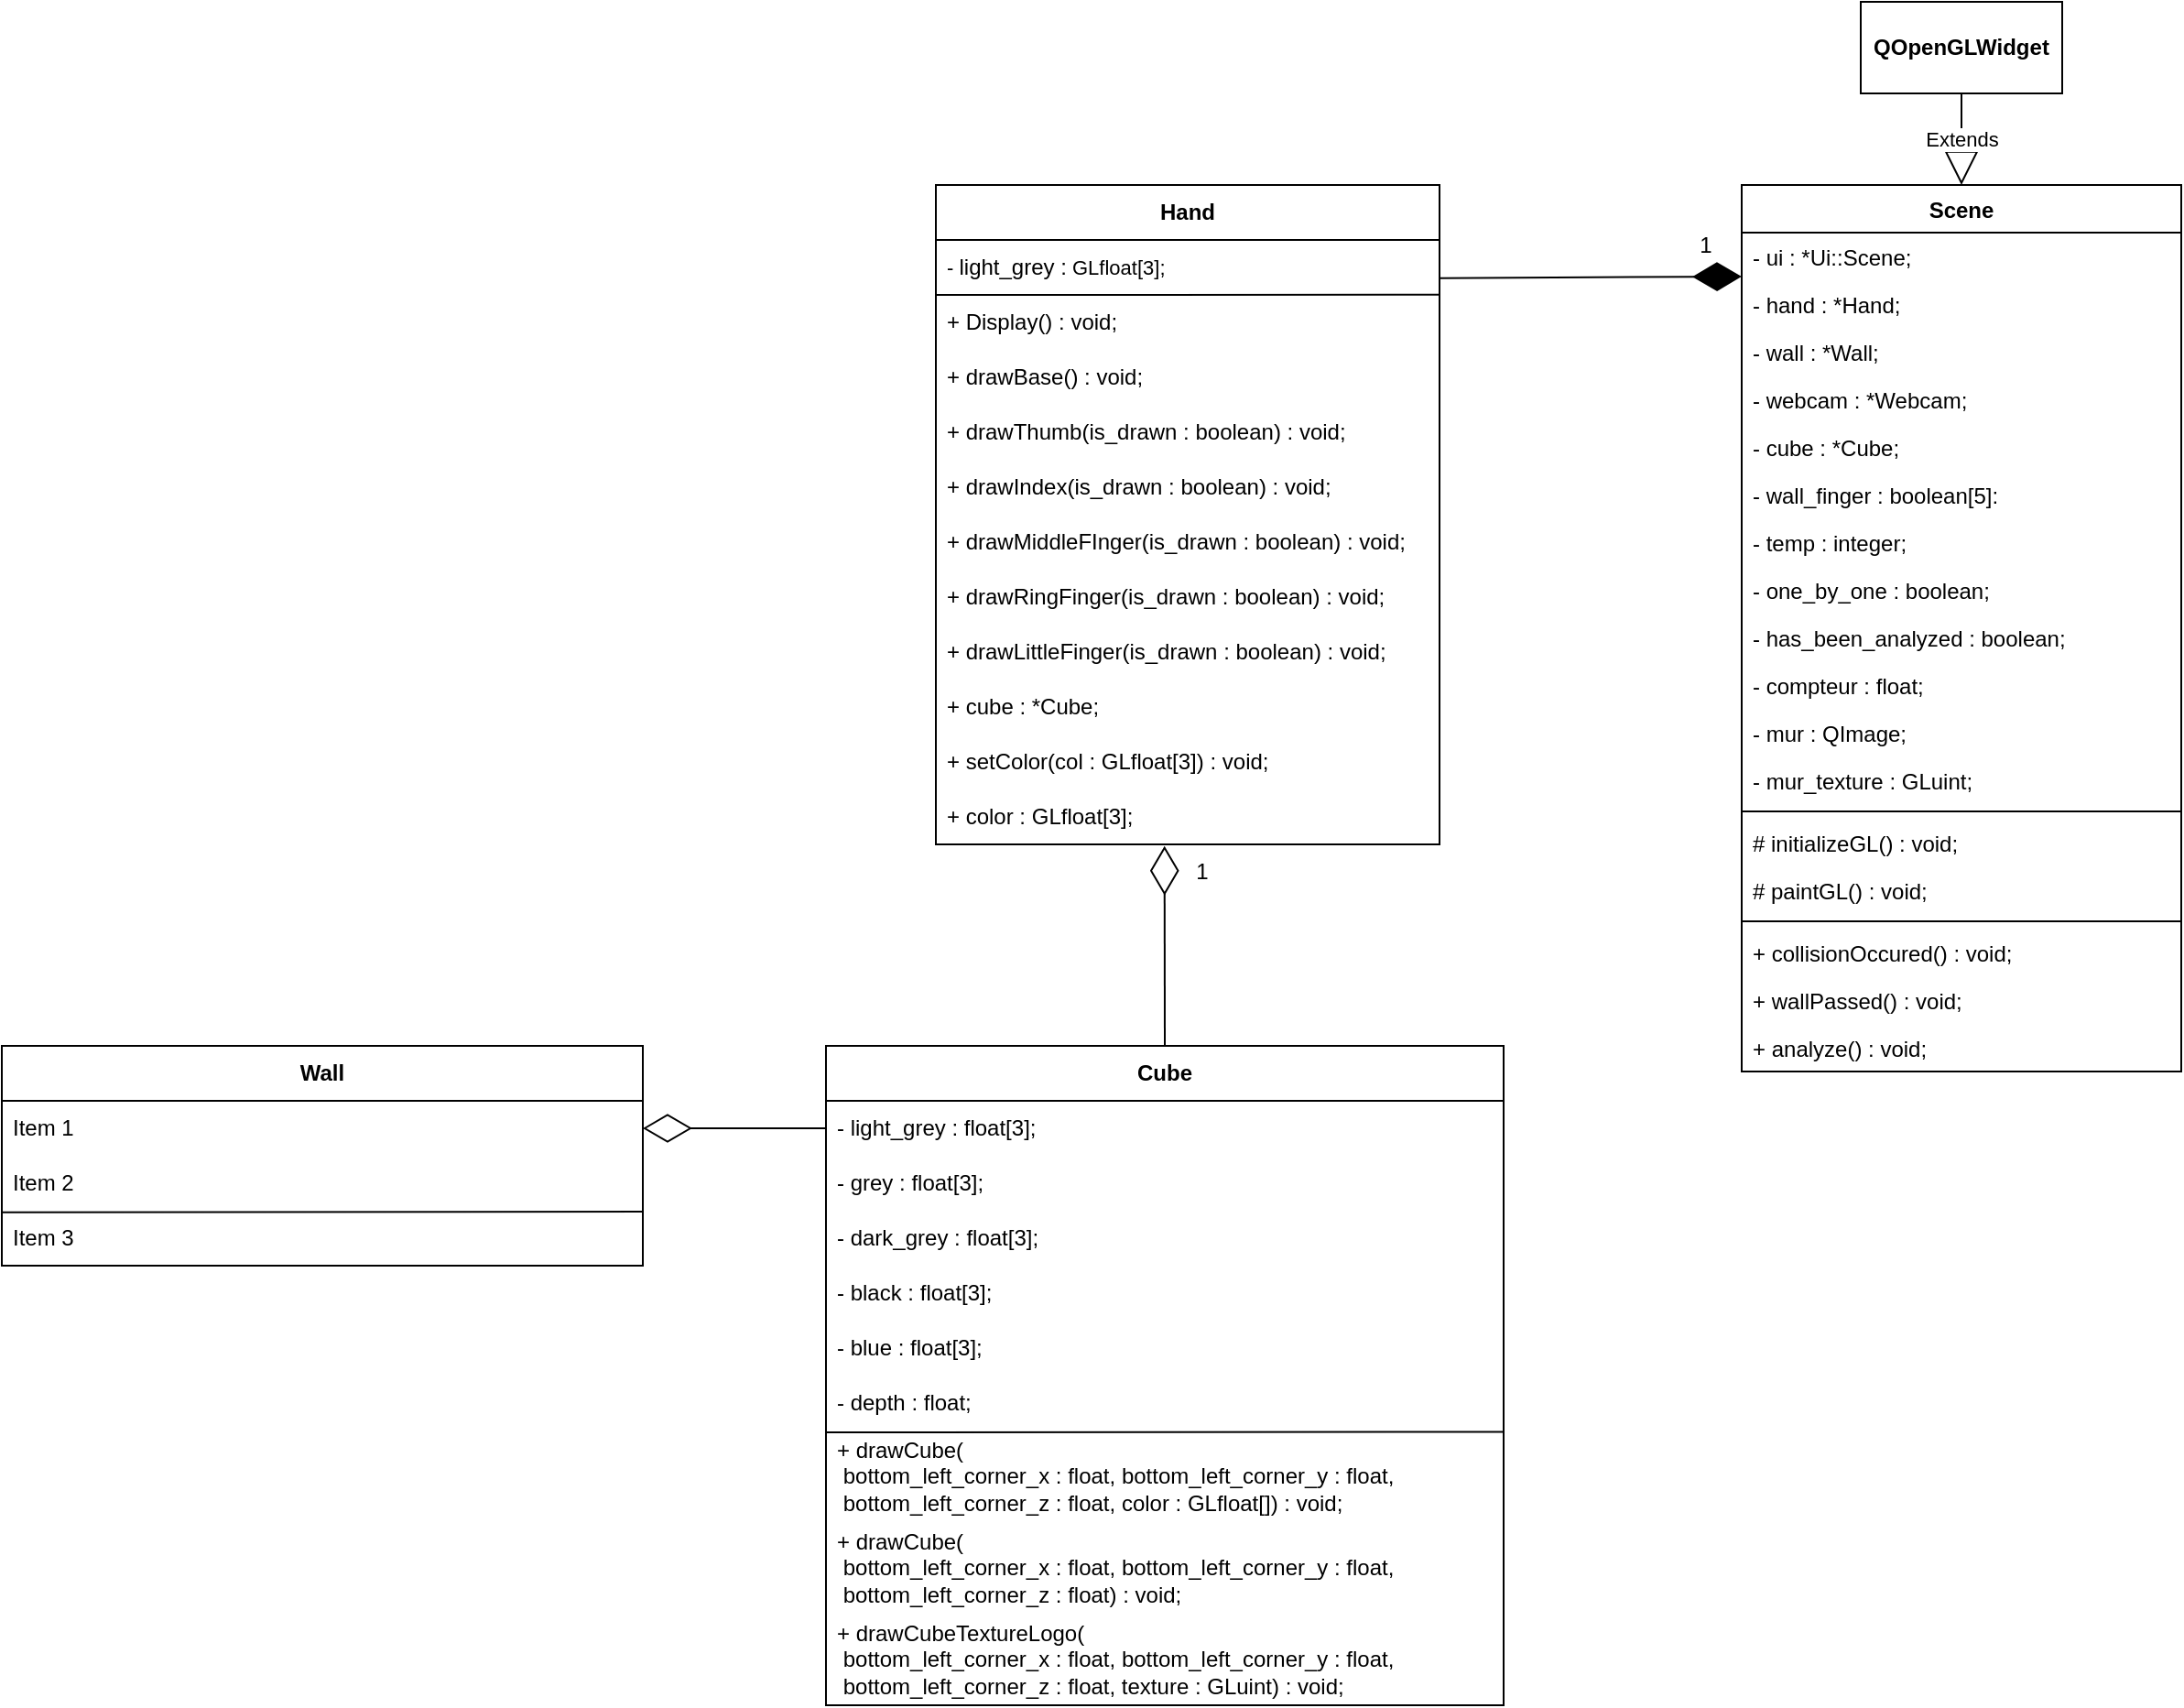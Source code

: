 <mxfile version="21.2.8" type="device">
  <diagram id="C5RBs43oDa-KdzZeNtuy" name="Page-1">
    <mxGraphModel dx="2206" dy="1976" grid="1" gridSize="10" guides="1" tooltips="1" connect="1" arrows="1" fold="1" page="1" pageScale="1" pageWidth="827" pageHeight="1169" math="0" shadow="0">
      <root>
        <mxCell id="WIyWlLk6GJQsqaUBKTNV-0" />
        <mxCell id="WIyWlLk6GJQsqaUBKTNV-1" parent="WIyWlLk6GJQsqaUBKTNV-0" />
        <mxCell id="sqdQiwpJzlFbT6sFjuYa-8" value="&lt;b&gt;Wall&lt;/b&gt;" style="swimlane;fontStyle=0;childLayout=stackLayout;horizontal=1;startSize=30;horizontalStack=0;resizeParent=1;resizeParentMax=0;resizeLast=0;collapsible=1;marginBottom=0;whiteSpace=wrap;html=1;fontFamily=Helvetica;fontColor=#000000;" parent="WIyWlLk6GJQsqaUBKTNV-1" vertex="1">
          <mxGeometry x="-700" y="120" width="350" height="120" as="geometry" />
        </mxCell>
        <mxCell id="sqdQiwpJzlFbT6sFjuYa-9" value="Item 1" style="text;strokeColor=none;fillColor=none;align=left;verticalAlign=middle;spacingLeft=4;spacingRight=4;overflow=hidden;points=[[0,0.5],[1,0.5]];portConstraint=eastwest;rotatable=0;whiteSpace=wrap;html=1;fontFamily=Helvetica;fontColor=#000000;" parent="sqdQiwpJzlFbT6sFjuYa-8" vertex="1">
          <mxGeometry y="30" width="350" height="30" as="geometry" />
        </mxCell>
        <mxCell id="sqdQiwpJzlFbT6sFjuYa-10" value="Item 2" style="text;strokeColor=none;fillColor=none;align=left;verticalAlign=middle;spacingLeft=4;spacingRight=4;overflow=hidden;points=[[0,0.5],[1,0.5]];portConstraint=eastwest;rotatable=0;whiteSpace=wrap;html=1;fontFamily=Helvetica;fontColor=#000000;" parent="sqdQiwpJzlFbT6sFjuYa-8" vertex="1">
          <mxGeometry y="60" width="350" height="30" as="geometry" />
        </mxCell>
        <mxCell id="sqdQiwpJzlFbT6sFjuYa-11" value="Item 3" style="text;strokeColor=none;fillColor=none;align=left;verticalAlign=middle;spacingLeft=4;spacingRight=4;overflow=hidden;points=[[0,0.5],[1,0.5]];portConstraint=eastwest;rotatable=0;whiteSpace=wrap;html=1;fontFamily=Helvetica;fontColor=#000000;" parent="sqdQiwpJzlFbT6sFjuYa-8" vertex="1">
          <mxGeometry y="90" width="350" height="30" as="geometry" />
        </mxCell>
        <mxCell id="sqdQiwpJzlFbT6sFjuYa-12" value="" style="endArrow=none;html=1;rounded=0;exitX=0.001;exitY=1.03;exitDx=0;exitDy=0;exitPerimeter=0;entryX=1.001;entryY=0.015;entryDx=0;entryDy=0;entryPerimeter=0;fontFamily=Helvetica;fontColor=#000000;" parent="sqdQiwpJzlFbT6sFjuYa-8" source="sqdQiwpJzlFbT6sFjuYa-10" target="sqdQiwpJzlFbT6sFjuYa-11" edge="1">
          <mxGeometry width="50" height="50" relative="1" as="geometry">
            <mxPoint x="220" y="220" as="sourcePoint" />
            <mxPoint x="270" y="170" as="targetPoint" />
          </mxGeometry>
        </mxCell>
        <mxCell id="sqdQiwpJzlFbT6sFjuYa-13" value="&lt;font&gt;&lt;b&gt;Hand&lt;/b&gt;&lt;/font&gt;" style="swimlane;fontStyle=0;childLayout=stackLayout;horizontal=1;startSize=30;horizontalStack=0;resizeParent=1;resizeParentMax=0;resizeLast=0;collapsible=1;marginBottom=0;whiteSpace=wrap;html=1;fontFamily=Helvetica;fontColor=#000000;" parent="WIyWlLk6GJQsqaUBKTNV-1" vertex="1">
          <mxGeometry x="-190" y="-350" width="275" height="360" as="geometry" />
        </mxCell>
        <mxCell id="sqdQiwpJzlFbT6sFjuYa-14" value="&lt;div&gt;&lt;font style=&quot;&quot;&gt;&lt;span style=&quot;font-size: 11px;&quot;&gt;- &lt;/span&gt;&lt;font style=&quot;font-size: 12px;&quot;&gt;light_grey :&lt;/font&gt;&lt;span style=&quot;font-size: 11px;&quot;&gt; &lt;font&gt;GLfloat[3];&lt;/font&gt;&lt;/span&gt;&lt;/font&gt;&lt;/div&gt;" style="text;strokeColor=none;fillColor=none;align=left;verticalAlign=middle;spacingLeft=4;spacingRight=4;overflow=hidden;points=[[0,0.5],[1,0.5]];portConstraint=eastwest;rotatable=0;whiteSpace=wrap;html=1;fontFamily=Helvetica;fontColor=#000000;" parent="sqdQiwpJzlFbT6sFjuYa-13" vertex="1">
          <mxGeometry y="30" width="275" height="30" as="geometry" />
        </mxCell>
        <mxCell id="Ybg5_mfCKvcVvenesTSS-0" value="" style="endArrow=none;html=1;rounded=0;exitX=0.001;exitY=1.03;exitDx=0;exitDy=0;exitPerimeter=0;fontFamily=Helvetica;entryX=1.001;entryY=-0.004;entryDx=0;entryDy=0;entryPerimeter=0;fontColor=#000000;" edge="1" parent="sqdQiwpJzlFbT6sFjuYa-13" target="sqdQiwpJzlFbT6sFjuYa-16">
          <mxGeometry width="50" height="50" relative="1" as="geometry">
            <mxPoint y="60" as="sourcePoint" />
            <mxPoint x="280" y="60" as="targetPoint" />
          </mxGeometry>
        </mxCell>
        <mxCell id="sqdQiwpJzlFbT6sFjuYa-16" value="+ Display() : &lt;font&gt;void;&lt;/font&gt;" style="text;strokeColor=none;fillColor=none;align=left;verticalAlign=middle;spacingLeft=4;spacingRight=4;overflow=hidden;points=[[0,0.5],[1,0.5]];portConstraint=eastwest;rotatable=0;whiteSpace=wrap;html=1;fontFamily=Helvetica;fontColor=#000000;" parent="sqdQiwpJzlFbT6sFjuYa-13" vertex="1">
          <mxGeometry y="60" width="275" height="30" as="geometry" />
        </mxCell>
        <mxCell id="sqdQiwpJzlFbT6sFjuYa-23" value="+ drawBase() : &lt;font&gt;void;&lt;/font&gt;" style="text;strokeColor=none;fillColor=none;align=left;verticalAlign=middle;spacingLeft=4;spacingRight=4;overflow=hidden;points=[[0,0.5],[1,0.5]];portConstraint=eastwest;rotatable=0;whiteSpace=wrap;html=1;fontFamily=Helvetica;fontColor=#000000;" parent="sqdQiwpJzlFbT6sFjuYa-13" vertex="1">
          <mxGeometry y="90" width="275" height="30" as="geometry" />
        </mxCell>
        <mxCell id="sqdQiwpJzlFbT6sFjuYa-24" value="+ drawThumb(is_drawn : &lt;font&gt;boolean&lt;/font&gt;) : &lt;font&gt;void;&lt;/font&gt;" style="text;strokeColor=none;fillColor=none;align=left;verticalAlign=middle;spacingLeft=4;spacingRight=4;overflow=hidden;points=[[0,0.5],[1,0.5]];portConstraint=eastwest;rotatable=0;whiteSpace=wrap;html=1;fontFamily=Helvetica;fontColor=#000000;" parent="sqdQiwpJzlFbT6sFjuYa-13" vertex="1">
          <mxGeometry y="120" width="275" height="30" as="geometry" />
        </mxCell>
        <mxCell id="sqdQiwpJzlFbT6sFjuYa-25" value="+ drawIndex(is_drawn : &lt;font&gt;boolean&lt;/font&gt;) : &lt;font&gt;void;&lt;/font&gt;" style="text;strokeColor=none;fillColor=none;align=left;verticalAlign=middle;spacingLeft=4;spacingRight=4;overflow=hidden;points=[[0,0.5],[1,0.5]];portConstraint=eastwest;rotatable=0;whiteSpace=wrap;html=1;fontFamily=Helvetica;fontColor=#000000;" parent="sqdQiwpJzlFbT6sFjuYa-13" vertex="1">
          <mxGeometry y="150" width="275" height="30" as="geometry" />
        </mxCell>
        <mxCell id="sqdQiwpJzlFbT6sFjuYa-27" value="+ drawMiddleFInger(is_drawn : &lt;font&gt;boolean&lt;/font&gt;) : &lt;font&gt;void;&lt;/font&gt;" style="text;strokeColor=none;fillColor=none;align=left;verticalAlign=middle;spacingLeft=4;spacingRight=4;overflow=hidden;points=[[0,0.5],[1,0.5]];portConstraint=eastwest;rotatable=0;whiteSpace=wrap;html=1;fontFamily=Helvetica;fontColor=#000000;" parent="sqdQiwpJzlFbT6sFjuYa-13" vertex="1">
          <mxGeometry y="180" width="275" height="30" as="geometry" />
        </mxCell>
        <mxCell id="sqdQiwpJzlFbT6sFjuYa-26" value="+ drawRingFinger(is_drawn : &lt;font&gt;boolean&lt;/font&gt;) : &lt;font&gt;void;&lt;/font&gt;" style="text;strokeColor=none;fillColor=none;align=left;verticalAlign=middle;spacingLeft=4;spacingRight=4;overflow=hidden;points=[[0,0.5],[1,0.5]];portConstraint=eastwest;rotatable=0;whiteSpace=wrap;html=1;fontFamily=Helvetica;fontColor=#000000;" parent="sqdQiwpJzlFbT6sFjuYa-13" vertex="1">
          <mxGeometry y="210" width="275" height="30" as="geometry" />
        </mxCell>
        <mxCell id="sqdQiwpJzlFbT6sFjuYa-28" value="+ drawLittleFinger(is_drawn : &lt;font&gt;boolean&lt;/font&gt;) : &lt;font&gt;void;&lt;/font&gt;" style="text;strokeColor=none;fillColor=none;align=left;verticalAlign=middle;spacingLeft=4;spacingRight=4;overflow=hidden;points=[[0,0.5],[1,0.5]];portConstraint=eastwest;rotatable=0;whiteSpace=wrap;html=1;fontFamily=Helvetica;fontColor=#000000;" parent="sqdQiwpJzlFbT6sFjuYa-13" vertex="1">
          <mxGeometry y="240" width="275" height="30" as="geometry" />
        </mxCell>
        <mxCell id="sqdQiwpJzlFbT6sFjuYa-29" value="+ cube : *&lt;font&gt;Cube;&lt;/font&gt;" style="text;strokeColor=none;fillColor=none;align=left;verticalAlign=middle;spacingLeft=4;spacingRight=4;overflow=hidden;points=[[0,0.5],[1,0.5]];portConstraint=eastwest;rotatable=0;whiteSpace=wrap;html=1;fontFamily=Helvetica;fontColor=#000000;" parent="sqdQiwpJzlFbT6sFjuYa-13" vertex="1">
          <mxGeometry y="270" width="275" height="30" as="geometry" />
        </mxCell>
        <mxCell id="Ybg5_mfCKvcVvenesTSS-2" value="+ setColor(col : GLfloat[3]) : void;" style="text;strokeColor=none;fillColor=none;align=left;verticalAlign=middle;spacingLeft=4;spacingRight=4;overflow=hidden;points=[[0,0.5],[1,0.5]];portConstraint=eastwest;rotatable=0;whiteSpace=wrap;html=1;fontFamily=Helvetica;fontColor=#000000;" vertex="1" parent="sqdQiwpJzlFbT6sFjuYa-13">
          <mxGeometry y="300" width="275" height="30" as="geometry" />
        </mxCell>
        <mxCell id="Ybg5_mfCKvcVvenesTSS-1" value="+ color : GLfloat[3];" style="text;strokeColor=none;fillColor=none;align=left;verticalAlign=middle;spacingLeft=4;spacingRight=4;overflow=hidden;points=[[0,0.5],[1,0.5]];portConstraint=eastwest;rotatable=0;whiteSpace=wrap;html=1;fontFamily=Helvetica;fontColor=#000000;" vertex="1" parent="sqdQiwpJzlFbT6sFjuYa-13">
          <mxGeometry y="330" width="275" height="30" as="geometry" />
        </mxCell>
        <mxCell id="sqdQiwpJzlFbT6sFjuYa-30" value="&lt;b&gt;Cube&lt;/b&gt;" style="swimlane;fontStyle=0;childLayout=stackLayout;horizontal=1;startSize=30;horizontalStack=0;resizeParent=1;resizeParentMax=0;resizeLast=0;collapsible=1;marginBottom=0;whiteSpace=wrap;html=1;fontFamily=Helvetica;fontColor=#000000;" parent="WIyWlLk6GJQsqaUBKTNV-1" vertex="1">
          <mxGeometry x="-250" y="120" width="370" height="360" as="geometry" />
        </mxCell>
        <mxCell id="sqdQiwpJzlFbT6sFjuYa-31" value="- light_grey : &lt;font&gt;float[3];&lt;/font&gt;" style="text;strokeColor=none;fillColor=none;align=left;verticalAlign=middle;spacingLeft=4;spacingRight=4;overflow=hidden;points=[[0,0.5],[1,0.5]];portConstraint=eastwest;rotatable=0;whiteSpace=wrap;html=1;fontFamily=Helvetica;fontColor=#000000;" parent="sqdQiwpJzlFbT6sFjuYa-30" vertex="1">
          <mxGeometry y="30" width="370" height="30" as="geometry" />
        </mxCell>
        <mxCell id="sqdQiwpJzlFbT6sFjuYa-35" value="- grey : &lt;font&gt;float[3];&lt;/font&gt;" style="text;strokeColor=none;fillColor=none;align=left;verticalAlign=middle;spacingLeft=4;spacingRight=4;overflow=hidden;points=[[0,0.5],[1,0.5]];portConstraint=eastwest;rotatable=0;whiteSpace=wrap;html=1;fontFamily=Helvetica;fontColor=#000000;" parent="sqdQiwpJzlFbT6sFjuYa-30" vertex="1">
          <mxGeometry y="60" width="370" height="30" as="geometry" />
        </mxCell>
        <mxCell id="sqdQiwpJzlFbT6sFjuYa-36" value="- dark_grey : &lt;font&gt;float[3];&lt;/font&gt;" style="text;strokeColor=none;fillColor=none;align=left;verticalAlign=middle;spacingLeft=4;spacingRight=4;overflow=hidden;points=[[0,0.5],[1,0.5]];portConstraint=eastwest;rotatable=0;whiteSpace=wrap;html=1;fontFamily=Helvetica;fontColor=#000000;" parent="sqdQiwpJzlFbT6sFjuYa-30" vertex="1">
          <mxGeometry y="90" width="370" height="30" as="geometry" />
        </mxCell>
        <mxCell id="sqdQiwpJzlFbT6sFjuYa-37" value="- black : &lt;font&gt;float[3];&lt;/font&gt;" style="text;strokeColor=none;fillColor=none;align=left;verticalAlign=middle;spacingLeft=4;spacingRight=4;overflow=hidden;points=[[0,0.5],[1,0.5]];portConstraint=eastwest;rotatable=0;whiteSpace=wrap;html=1;fontFamily=Helvetica;fontColor=#000000;" parent="sqdQiwpJzlFbT6sFjuYa-30" vertex="1">
          <mxGeometry y="120" width="370" height="30" as="geometry" />
        </mxCell>
        <mxCell id="sqdQiwpJzlFbT6sFjuYa-32" value="- blue : &lt;font&gt;float[3];&lt;/font&gt;" style="text;strokeColor=none;fillColor=none;align=left;verticalAlign=middle;spacingLeft=4;spacingRight=4;overflow=hidden;points=[[0,0.5],[1,0.5]];portConstraint=eastwest;rotatable=0;whiteSpace=wrap;html=1;fontFamily=Helvetica;fontColor=#000000;" parent="sqdQiwpJzlFbT6sFjuYa-30" vertex="1">
          <mxGeometry y="150" width="370" height="30" as="geometry" />
        </mxCell>
        <mxCell id="Ybg5_mfCKvcVvenesTSS-20" value="- depth : float;" style="text;strokeColor=none;fillColor=none;align=left;verticalAlign=middle;spacingLeft=4;spacingRight=4;overflow=hidden;points=[[0,0.5],[1,0.5]];portConstraint=eastwest;rotatable=0;whiteSpace=wrap;html=1;fontFamily=Helvetica;fontColor=#000000;" vertex="1" parent="sqdQiwpJzlFbT6sFjuYa-30">
          <mxGeometry y="180" width="370" height="30" as="geometry" />
        </mxCell>
        <mxCell id="sqdQiwpJzlFbT6sFjuYa-33" value="+ drawCube(&lt;br&gt;&lt;span style=&quot;white-space: pre;&quot;&gt; &lt;/span&gt;bottom_left_corner_x : &lt;font&gt;float,&amp;nbsp;&lt;/font&gt;bottom_left_corner_y : &lt;font&gt;float, &lt;br&gt;&lt;/font&gt;&lt;span style=&quot;white-space: pre;&quot;&gt; &lt;/span&gt;bottom_left_corner_z : &lt;font&gt;float,&amp;nbsp;&lt;/font&gt;color : &lt;font&gt;GLfloat[]&lt;/font&gt;) : &lt;font&gt;void;&lt;/font&gt;" style="text;strokeColor=none;fillColor=none;align=left;verticalAlign=middle;spacingLeft=4;spacingRight=4;overflow=hidden;points=[[0,0.5],[1,0.5]];portConstraint=eastwest;rotatable=0;whiteSpace=wrap;html=1;fontFamily=Helvetica;fontColor=#000000;" parent="sqdQiwpJzlFbT6sFjuYa-30" vertex="1">
          <mxGeometry y="210" width="370" height="50" as="geometry" />
        </mxCell>
        <mxCell id="sqdQiwpJzlFbT6sFjuYa-34" value="" style="endArrow=none;html=1;rounded=0;exitX=-0.001;exitY=0.02;exitDx=0;exitDy=0;exitPerimeter=0;entryX=1.001;entryY=0.015;entryDx=0;entryDy=0;entryPerimeter=0;fontFamily=Helvetica;fontColor=#000000;" parent="sqdQiwpJzlFbT6sFjuYa-30" source="sqdQiwpJzlFbT6sFjuYa-33" target="sqdQiwpJzlFbT6sFjuYa-33" edge="1">
          <mxGeometry width="50" height="50" relative="1" as="geometry">
            <mxPoint x="220" y="220" as="sourcePoint" />
            <mxPoint x="270" y="170" as="targetPoint" />
          </mxGeometry>
        </mxCell>
        <mxCell id="Ybg5_mfCKvcVvenesTSS-22" value="+ drawCube(&lt;br&gt;&lt;span style=&quot;white-space: pre;&quot;&gt; &lt;/span&gt;bottom_left_corner_x : &lt;font&gt;float,&amp;nbsp;&lt;/font&gt;bottom_left_corner_y : &lt;font&gt;float, &lt;br&gt;&lt;/font&gt;&amp;nbsp;bottom_left_corner_z : &lt;font&gt;float&lt;/font&gt;) : &lt;font&gt;void;&lt;/font&gt;" style="text;strokeColor=none;fillColor=none;align=left;verticalAlign=middle;spacingLeft=4;spacingRight=4;overflow=hidden;points=[[0,0.5],[1,0.5]];portConstraint=eastwest;rotatable=0;whiteSpace=wrap;html=1;fontFamily=Helvetica;fontColor=#000000;" vertex="1" parent="sqdQiwpJzlFbT6sFjuYa-30">
          <mxGeometry y="260" width="370" height="50" as="geometry" />
        </mxCell>
        <mxCell id="Ybg5_mfCKvcVvenesTSS-23" value="+ drawCubeTextureLogo(&lt;br&gt;&lt;span style=&quot;white-space: pre;&quot;&gt; &lt;/span&gt;bottom_left_corner_x : &lt;font&gt;float,&amp;nbsp;&lt;/font&gt;bottom_left_corner_y : &lt;font&gt;float, &lt;br&gt;&lt;/font&gt;&lt;span style=&quot;white-space: pre;&quot;&gt; &lt;/span&gt;bottom_left_corner_z : &lt;font&gt;float, texture : GLuint&lt;/font&gt;) : &lt;font&gt;void;&lt;/font&gt;" style="text;strokeColor=none;fillColor=none;align=left;verticalAlign=middle;spacingLeft=4;spacingRight=4;overflow=hidden;points=[[0,0.5],[1,0.5]];portConstraint=eastwest;rotatable=0;whiteSpace=wrap;html=1;fontFamily=Helvetica;fontColor=#000000;" vertex="1" parent="sqdQiwpJzlFbT6sFjuYa-30">
          <mxGeometry y="310" width="370" height="50" as="geometry" />
        </mxCell>
        <mxCell id="sqdQiwpJzlFbT6sFjuYa-44" value="" style="endArrow=diamondThin;endFill=0;endSize=24;html=1;rounded=0;exitX=0.5;exitY=0;exitDx=0;exitDy=0;fontFamily=Helvetica;entryX=0.454;entryY=1.03;entryDx=0;entryDy=0;entryPerimeter=0;fontColor=#000000;" parent="WIyWlLk6GJQsqaUBKTNV-1" source="sqdQiwpJzlFbT6sFjuYa-30" target="Ybg5_mfCKvcVvenesTSS-1" edge="1">
          <mxGeometry width="160" relative="1" as="geometry">
            <mxPoint x="-230" y="40" as="sourcePoint" />
            <mxPoint x="-65" y="30" as="targetPoint" />
            <Array as="points" />
          </mxGeometry>
        </mxCell>
        <mxCell id="sqdQiwpJzlFbT6sFjuYa-45" value="1" style="text;html=1;align=center;verticalAlign=middle;resizable=0;points=[];autosize=1;strokeColor=none;fillColor=none;fontFamily=Helvetica;fontColor=#000000;" parent="WIyWlLk6GJQsqaUBKTNV-1" vertex="1">
          <mxGeometry x="-60" y="10" width="30" height="30" as="geometry" />
        </mxCell>
        <mxCell id="sqdQiwpJzlFbT6sFjuYa-46" value="" style="endArrow=diamondThin;endFill=0;endSize=24;html=1;rounded=0;entryX=1;entryY=0.5;entryDx=0;entryDy=0;exitX=0;exitY=0.5;exitDx=0;exitDy=0;fontFamily=Helvetica;fontColor=#000000;" parent="WIyWlLk6GJQsqaUBKTNV-1" source="sqdQiwpJzlFbT6sFjuYa-31" target="sqdQiwpJzlFbT6sFjuYa-9" edge="1">
          <mxGeometry width="160" relative="1" as="geometry">
            <mxPoint x="-620" y="330" as="sourcePoint" />
            <mxPoint x="-460" y="330" as="targetPoint" />
          </mxGeometry>
        </mxCell>
        <mxCell id="sqdQiwpJzlFbT6sFjuYa-47" value="Scene&lt;br&gt;" style="swimlane;fontStyle=1;align=center;verticalAlign=top;childLayout=stackLayout;horizontal=1;startSize=26;horizontalStack=0;resizeParent=1;resizeParentMax=0;resizeLast=0;collapsible=1;marginBottom=0;whiteSpace=wrap;html=1;fontFamily=Helvetica;fontColor=#000000;" parent="WIyWlLk6GJQsqaUBKTNV-1" vertex="1">
          <mxGeometry x="250" y="-350" width="240" height="484" as="geometry" />
        </mxCell>
        <mxCell id="sqdQiwpJzlFbT6sFjuYa-48" value="- ui : &lt;font&gt;*Ui::Scene;&lt;/font&gt;" style="text;strokeColor=none;fillColor=none;align=left;verticalAlign=top;spacingLeft=4;spacingRight=4;overflow=hidden;rotatable=0;points=[[0,0.5],[1,0.5]];portConstraint=eastwest;whiteSpace=wrap;html=1;fontFamily=Helvetica;fontColor=#000000;" parent="sqdQiwpJzlFbT6sFjuYa-47" vertex="1">
          <mxGeometry y="26" width="240" height="26" as="geometry" />
        </mxCell>
        <mxCell id="sqdQiwpJzlFbT6sFjuYa-51" value="- hand : &lt;font&gt;*Hand;&lt;/font&gt;" style="text;strokeColor=none;fillColor=none;align=left;verticalAlign=top;spacingLeft=4;spacingRight=4;overflow=hidden;rotatable=0;points=[[0,0.5],[1,0.5]];portConstraint=eastwest;whiteSpace=wrap;html=1;fontFamily=Helvetica;fontColor=#000000;" parent="sqdQiwpJzlFbT6sFjuYa-47" vertex="1">
          <mxGeometry y="52" width="240" height="26" as="geometry" />
        </mxCell>
        <mxCell id="Ybg5_mfCKvcVvenesTSS-6" value="- wall : *Wall;" style="text;strokeColor=none;fillColor=none;align=left;verticalAlign=top;spacingLeft=4;spacingRight=4;overflow=hidden;rotatable=0;points=[[0,0.5],[1,0.5]];portConstraint=eastwest;whiteSpace=wrap;html=1;fontFamily=Helvetica;fontColor=#000000;" vertex="1" parent="sqdQiwpJzlFbT6sFjuYa-47">
          <mxGeometry y="78" width="240" height="26" as="geometry" />
        </mxCell>
        <mxCell id="Ybg5_mfCKvcVvenesTSS-7" value="- webcam : *Webcam;" style="text;strokeColor=none;fillColor=none;align=left;verticalAlign=top;spacingLeft=4;spacingRight=4;overflow=hidden;rotatable=0;points=[[0,0.5],[1,0.5]];portConstraint=eastwest;whiteSpace=wrap;html=1;fontFamily=Helvetica;fontColor=#000000;" vertex="1" parent="sqdQiwpJzlFbT6sFjuYa-47">
          <mxGeometry y="104" width="240" height="26" as="geometry" />
        </mxCell>
        <mxCell id="Ybg5_mfCKvcVvenesTSS-8" value="- cube : *Cube;" style="text;strokeColor=none;fillColor=none;align=left;verticalAlign=top;spacingLeft=4;spacingRight=4;overflow=hidden;rotatable=0;points=[[0,0.5],[1,0.5]];portConstraint=eastwest;whiteSpace=wrap;html=1;fontFamily=Helvetica;fontColor=#000000;" vertex="1" parent="sqdQiwpJzlFbT6sFjuYa-47">
          <mxGeometry y="130" width="240" height="26" as="geometry" />
        </mxCell>
        <mxCell id="Ybg5_mfCKvcVvenesTSS-9" value="- wall_finger : boolean[5]:" style="text;strokeColor=none;fillColor=none;align=left;verticalAlign=top;spacingLeft=4;spacingRight=4;overflow=hidden;rotatable=0;points=[[0,0.5],[1,0.5]];portConstraint=eastwest;whiteSpace=wrap;html=1;fontFamily=Helvetica;fontColor=#000000;" vertex="1" parent="sqdQiwpJzlFbT6sFjuYa-47">
          <mxGeometry y="156" width="240" height="26" as="geometry" />
        </mxCell>
        <mxCell id="Ybg5_mfCKvcVvenesTSS-10" value="- temp : integer;" style="text;strokeColor=none;fillColor=none;align=left;verticalAlign=top;spacingLeft=4;spacingRight=4;overflow=hidden;rotatable=0;points=[[0,0.5],[1,0.5]];portConstraint=eastwest;whiteSpace=wrap;html=1;fontFamily=Helvetica;fontColor=#000000;" vertex="1" parent="sqdQiwpJzlFbT6sFjuYa-47">
          <mxGeometry y="182" width="240" height="26" as="geometry" />
        </mxCell>
        <mxCell id="Ybg5_mfCKvcVvenesTSS-11" value="- one_by_one : boolean;" style="text;strokeColor=none;fillColor=none;align=left;verticalAlign=top;spacingLeft=4;spacingRight=4;overflow=hidden;rotatable=0;points=[[0,0.5],[1,0.5]];portConstraint=eastwest;whiteSpace=wrap;html=1;fontFamily=Helvetica;fontColor=#000000;" vertex="1" parent="sqdQiwpJzlFbT6sFjuYa-47">
          <mxGeometry y="208" width="240" height="26" as="geometry" />
        </mxCell>
        <mxCell id="Ybg5_mfCKvcVvenesTSS-13" value="- has_been_analyzed : boolean;" style="text;strokeColor=none;fillColor=none;align=left;verticalAlign=top;spacingLeft=4;spacingRight=4;overflow=hidden;rotatable=0;points=[[0,0.5],[1,0.5]];portConstraint=eastwest;whiteSpace=wrap;html=1;fontFamily=Helvetica;fontColor=#000000;" vertex="1" parent="sqdQiwpJzlFbT6sFjuYa-47">
          <mxGeometry y="234" width="240" height="26" as="geometry" />
        </mxCell>
        <mxCell id="Ybg5_mfCKvcVvenesTSS-14" value="- compteur : float;" style="text;strokeColor=none;fillColor=none;align=left;verticalAlign=top;spacingLeft=4;spacingRight=4;overflow=hidden;rotatable=0;points=[[0,0.5],[1,0.5]];portConstraint=eastwest;whiteSpace=wrap;html=1;fontFamily=Helvetica;fontColor=#000000;" vertex="1" parent="sqdQiwpJzlFbT6sFjuYa-47">
          <mxGeometry y="260" width="240" height="26" as="geometry" />
        </mxCell>
        <mxCell id="Ybg5_mfCKvcVvenesTSS-15" value="- mur : QImage;" style="text;strokeColor=none;fillColor=none;align=left;verticalAlign=top;spacingLeft=4;spacingRight=4;overflow=hidden;rotatable=0;points=[[0,0.5],[1,0.5]];portConstraint=eastwest;whiteSpace=wrap;html=1;fontFamily=Helvetica;fontColor=#000000;" vertex="1" parent="sqdQiwpJzlFbT6sFjuYa-47">
          <mxGeometry y="286" width="240" height="26" as="geometry" />
        </mxCell>
        <mxCell id="Ybg5_mfCKvcVvenesTSS-16" value="- mur_texture : GLuint;" style="text;strokeColor=none;fillColor=none;align=left;verticalAlign=top;spacingLeft=4;spacingRight=4;overflow=hidden;rotatable=0;points=[[0,0.5],[1,0.5]];portConstraint=eastwest;whiteSpace=wrap;html=1;fontFamily=Helvetica;fontColor=#000000;" vertex="1" parent="sqdQiwpJzlFbT6sFjuYa-47">
          <mxGeometry y="312" width="240" height="26" as="geometry" />
        </mxCell>
        <mxCell id="sqdQiwpJzlFbT6sFjuYa-49" value="" style="line;strokeWidth=1;fillColor=none;align=left;verticalAlign=middle;spacingTop=-1;spacingLeft=3;spacingRight=3;rotatable=0;labelPosition=right;points=[];portConstraint=eastwest;strokeColor=inherit;fontFamily=Helvetica;fontColor=#000000;" parent="sqdQiwpJzlFbT6sFjuYa-47" vertex="1">
          <mxGeometry y="338" width="240" height="8" as="geometry" />
        </mxCell>
        <mxCell id="sqdQiwpJzlFbT6sFjuYa-50" value="# initializeGL() : &lt;font&gt;void;&lt;/font&gt;" style="text;strokeColor=none;fillColor=none;align=left;verticalAlign=top;spacingLeft=4;spacingRight=4;overflow=hidden;rotatable=0;points=[[0,0.5],[1,0.5]];portConstraint=eastwest;whiteSpace=wrap;html=1;fontFamily=Helvetica;fontColor=#000000;" parent="sqdQiwpJzlFbT6sFjuYa-47" vertex="1">
          <mxGeometry y="346" width="240" height="26" as="geometry" />
        </mxCell>
        <mxCell id="sqdQiwpJzlFbT6sFjuYa-53" value="# paintGL() : &lt;font&gt;void;&lt;/font&gt;" style="text;strokeColor=none;fillColor=none;align=left;verticalAlign=top;spacingLeft=4;spacingRight=4;overflow=hidden;rotatable=0;points=[[0,0.5],[1,0.5]];portConstraint=eastwest;whiteSpace=wrap;html=1;fontFamily=Helvetica;fontColor=#000000;" parent="sqdQiwpJzlFbT6sFjuYa-47" vertex="1">
          <mxGeometry y="372" width="240" height="26" as="geometry" />
        </mxCell>
        <mxCell id="Ybg5_mfCKvcVvenesTSS-18" value="" style="line;strokeWidth=1;fillColor=none;align=left;verticalAlign=middle;spacingTop=-1;spacingLeft=3;spacingRight=3;rotatable=0;labelPosition=right;points=[];portConstraint=eastwest;strokeColor=inherit;fontFamily=Helvetica;fontColor=#000000;" vertex="1" parent="sqdQiwpJzlFbT6sFjuYa-47">
          <mxGeometry y="398" width="240" height="8" as="geometry" />
        </mxCell>
        <mxCell id="Ybg5_mfCKvcVvenesTSS-5" value="+ collisionOccured() : void;" style="text;strokeColor=none;fillColor=none;align=left;verticalAlign=top;spacingLeft=4;spacingRight=4;overflow=hidden;rotatable=0;points=[[0,0.5],[1,0.5]];portConstraint=eastwest;whiteSpace=wrap;html=1;fontFamily=Helvetica;fontColor=#000000;" vertex="1" parent="sqdQiwpJzlFbT6sFjuYa-47">
          <mxGeometry y="406" width="240" height="26" as="geometry" />
        </mxCell>
        <mxCell id="Ybg5_mfCKvcVvenesTSS-17" value="+ wallPassed() : void;" style="text;strokeColor=none;fillColor=none;align=left;verticalAlign=top;spacingLeft=4;spacingRight=4;overflow=hidden;rotatable=0;points=[[0,0.5],[1,0.5]];portConstraint=eastwest;whiteSpace=wrap;html=1;fontFamily=Helvetica;fontColor=#000000;" vertex="1" parent="sqdQiwpJzlFbT6sFjuYa-47">
          <mxGeometry y="432" width="240" height="26" as="geometry" />
        </mxCell>
        <mxCell id="Ybg5_mfCKvcVvenesTSS-19" value="+ analyze() : void;" style="text;strokeColor=none;fillColor=none;align=left;verticalAlign=top;spacingLeft=4;spacingRight=4;overflow=hidden;rotatable=0;points=[[0,0.5],[1,0.5]];portConstraint=eastwest;whiteSpace=wrap;html=1;fontFamily=Helvetica;fontColor=#000000;" vertex="1" parent="sqdQiwpJzlFbT6sFjuYa-47">
          <mxGeometry y="458" width="240" height="26" as="geometry" />
        </mxCell>
        <mxCell id="sqdQiwpJzlFbT6sFjuYa-54" value="" style="endArrow=diamondThin;endFill=1;endSize=24;html=1;rounded=0;exitX=1;exitY=0.694;exitDx=0;exitDy=0;exitPerimeter=0;fontColor=#000000;" parent="WIyWlLk6GJQsqaUBKTNV-1" source="sqdQiwpJzlFbT6sFjuYa-14" edge="1">
          <mxGeometry width="160" relative="1" as="geometry">
            <mxPoint x="90" y="-300" as="sourcePoint" />
            <mxPoint x="250" y="-300" as="targetPoint" />
          </mxGeometry>
        </mxCell>
        <mxCell id="sqdQiwpJzlFbT6sFjuYa-55" value="1" style="text;html=1;align=center;verticalAlign=middle;resizable=0;points=[];autosize=1;strokeColor=none;fillColor=none;fontColor=#000000;" parent="WIyWlLk6GJQsqaUBKTNV-1" vertex="1">
          <mxGeometry x="215" y="-332" width="30" height="30" as="geometry" />
        </mxCell>
        <mxCell id="sqdQiwpJzlFbT6sFjuYa-56" value="&lt;b&gt;QOpenGLWidget&lt;/b&gt;" style="html=1;whiteSpace=wrap;fontColor=#000000;" parent="WIyWlLk6GJQsqaUBKTNV-1" vertex="1">
          <mxGeometry x="315" y="-450" width="110" height="50" as="geometry" />
        </mxCell>
        <mxCell id="sqdQiwpJzlFbT6sFjuYa-57" value="Extends" style="endArrow=block;endSize=16;endFill=0;html=1;rounded=0;exitX=0.5;exitY=1;exitDx=0;exitDy=0;entryX=0.5;entryY=0;entryDx=0;entryDy=0;fontColor=#000000;" parent="WIyWlLk6GJQsqaUBKTNV-1" source="sqdQiwpJzlFbT6sFjuYa-56" target="sqdQiwpJzlFbT6sFjuYa-47" edge="1">
          <mxGeometry width="160" relative="1" as="geometry">
            <mxPoint x="40" y="-160" as="sourcePoint" />
            <mxPoint x="200" y="-160" as="targetPoint" />
          </mxGeometry>
        </mxCell>
      </root>
    </mxGraphModel>
  </diagram>
</mxfile>
